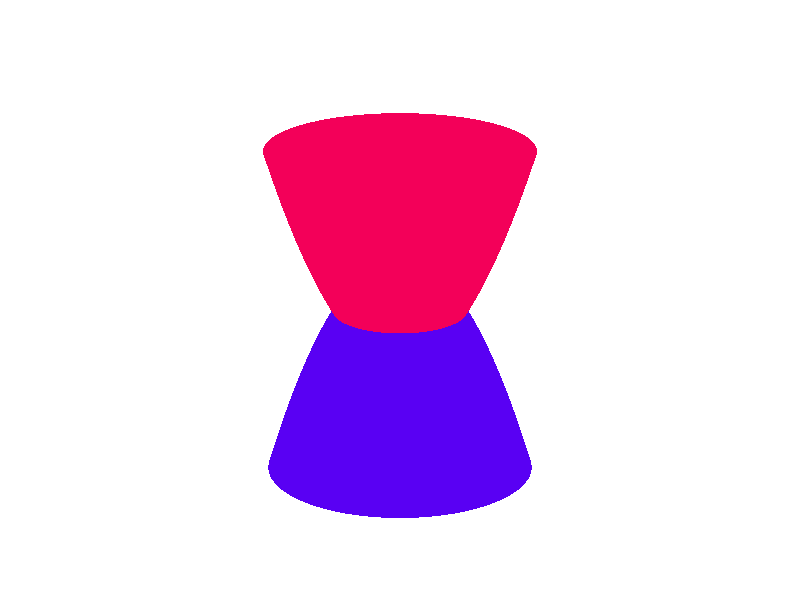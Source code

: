                                                                                                                                                                                                           #include "colors.inc"
#include "textures.inc"
#include "shapes.inc"
#include "metals.inc"
#include "glass.inc"
#include "skies.inc"
    
 
//view 
camera {
  location  <0, 4,-12>
  look_at   <0.0, -0.2, 0.0>
  angle 16
}


//light from y direction
light_source {
  <0.8, 1, -2>color White  
}


//light from y direction
light_source {
  <0.8, -1.0, -2>color White
}


//back
background {color White}



//upper cone_trans
isosurface {
  function {x*x + z*z-y}
  contained_by {box{<-1,0,-1>, <1,1,1>} }
  max_gradient 3
  open
  no_shadow  
    texture {
    pigment { color rgbt <0.9, 0 , 0.1, 0.3>}
    finish {
      diffuse 0.4
      specular 0.5
    }
    }
    translate<0, -0.5, 0>
    scale<0.6, 1, 0.6>
}


//lower cone
isosurface {
  function {x*x +z*z+y}
  contained_by { box{<-1,-1,-1>, <1,1,1>} }
  max_gradient 3
    open
  no_shadow
    texture {
    pigment { color rgbt <0.1, 0.0 0.9, 0.3>}
    finish {
      diffuse 0.4
      specular 0.5
    }
    }
    scale<0.6, 1, 0.6>
}


/*
//upper cone_trans
isosurface {
  function {x*x + z*z- y+0.2}
  contained_by {box{<-1,0,-1>, <1,1,1>} }
  max_gradient 3
  open
  no_shadow  
    texture {
    pigment { color rgbt <0.9, 0 , 0.1, 0.6>}
    finish {
      diffuse 0.4
      specular 0.5
    }
    }
    translate<0, -0.1, 0>
}

//lower cone
isosurface {
  function {x*x +z*z+y+0.1}
  contained_by { box{<-1,-1,-1>, <1,-0,1>} }
  accuracy 0.0001
  max_gradient 3
    open
  no_shadow
    texture {
    pigment { color rgbt <0, 0.2, 0.8, 0.6 >}
    finish {
      ambient rgb <0.2, 0.2, 0.2>
      diffuse 0.3
      brilliance 0.5
      specular 0.5
    }
    }
  translate<0, 0.6, 0>
}
 

torus {0.48, 0.02
	texture {
             pigment  {rgbt<0,1,0,0.5>}
             finish
                 {diffuse 0.5
                  brilliance 1
                  ambient 0.3  
                  phong 0.0 phong_size 250
                  specular 0.15  roughness 0.02
                  }
               }
          translate<0, 0.3, 0>
          }

*/

/*
//arrow
#declare J=1;
#while(J<=6)


object{
  Cone_Y 
  rotate 90*z
  scale 0.07
  no_shadow
  translate<0,0.5,-0.5>
  rotate<0,360/6*J,0>
  pigment{color Red}
  finish {
      ambient rgb <0, 0, 0.1>
      diffuse 1
      brilliance 1
      specular 0.5
    }

}
cylinder {
   <0, 0, 0>,<0, -0.2, 0>, 0.02
   rotate 90*z
   no_shadow
   pigment{color Red}
   translate<0, 0.5,-0.5>
   rotate<0,360/6*J,0>
   finish {
      ambient rgb <0, 0, 0.1>
      diffuse 1
      brilliance 0.5
      specular 0.5
    }
 }


//down
 object{
  Cone_Y 
  rotate -90*x
  scale 0.07
  no_shadow
  translate<0,-0.7,-1.0>
  rotate<0,360/6*J-30,0>
  pigment{color Blue}
  finish {
      ambient rgb <0, 0, 0.1>
      diffuse 1
      brilliance 0.5
      specular 0.5
    }

}
cylinder {
   <0, 0, 0>,<0, -0.25, 0>, 0.03
   rotate -90*x
   no_shadow
   pigment{color Blue}
   translate<0, -0.7,-1.0>
   rotate<0,360/6*J-30,0>
   finish {
      ambient rgb <0, 0, 0.1>
      diffuse 1
      brilliance 0.5
      specular 0.5
    }
 }

 object{
  Cone_Y 
  rotate -90*y
  rotate -45*x
  scale 0.07
  no_shadow
  translate<0,-0.3,-0.8>
  rotate<0,360/6*J-30,0>
  pigment{color Blue}
  finish {
      ambient rgb <0, 0, 0.1>
      diffuse 1
      brilliance 0.5
      specular 0.5
    }

}
cylinder {
   <0, 0, 0>,<0, -0.25, 0>, 0.03
   rotate -90*y
   rotate -45*x
   
   no_shadow
   pigment{color Blue}
   translate<0, -0.3,-0.8>
   rotate<0,360/6*J-30,0>
   finish {
      ambient rgb <0, 0, 0.1>
      diffuse 1
      brilliance 0.5
      specular 0.5
    }
 }

#declare J=J+1;
#end


 object{
  Cone_Y 
  scale 0.07
  no_shadow
  translate<0, 0, 0>
  rotate<0,360/6-30,0>
  pigment{color Blue}
  finish {
      ambient rgb <0, 0, 0.1>
      diffuse 1
      brilliance 0.5
      specular 0.5
    }

}
cylinder {
   <0, 0, 0>,<0, -0.25, 0>, 0.03 
   no_shadow
   pigment{color Blue}
   translate<0, 0, 0>
   rotate<0,360/6-30,0>
   finish {
      ambient rgb <0, 0, 0.1>
      diffuse 1
      brilliance 0.5
      specular 0.5
    }
 }
*/

/*
//lower plane
isosurface {
  function {y+0.6}
  contained_by { box {-0.7, 0.7} }
  max_gradient 3
    open
  no_shadow
    texture {
    pigment { color rgbt < 0, 0, 1, 0.5> }
    finish {
      ambient rgb <0.1, 0.1, 0.1>
      diffuse 0.9
      brilliance 1.0
      specular 0.8
    }
    

  }

}
 */
